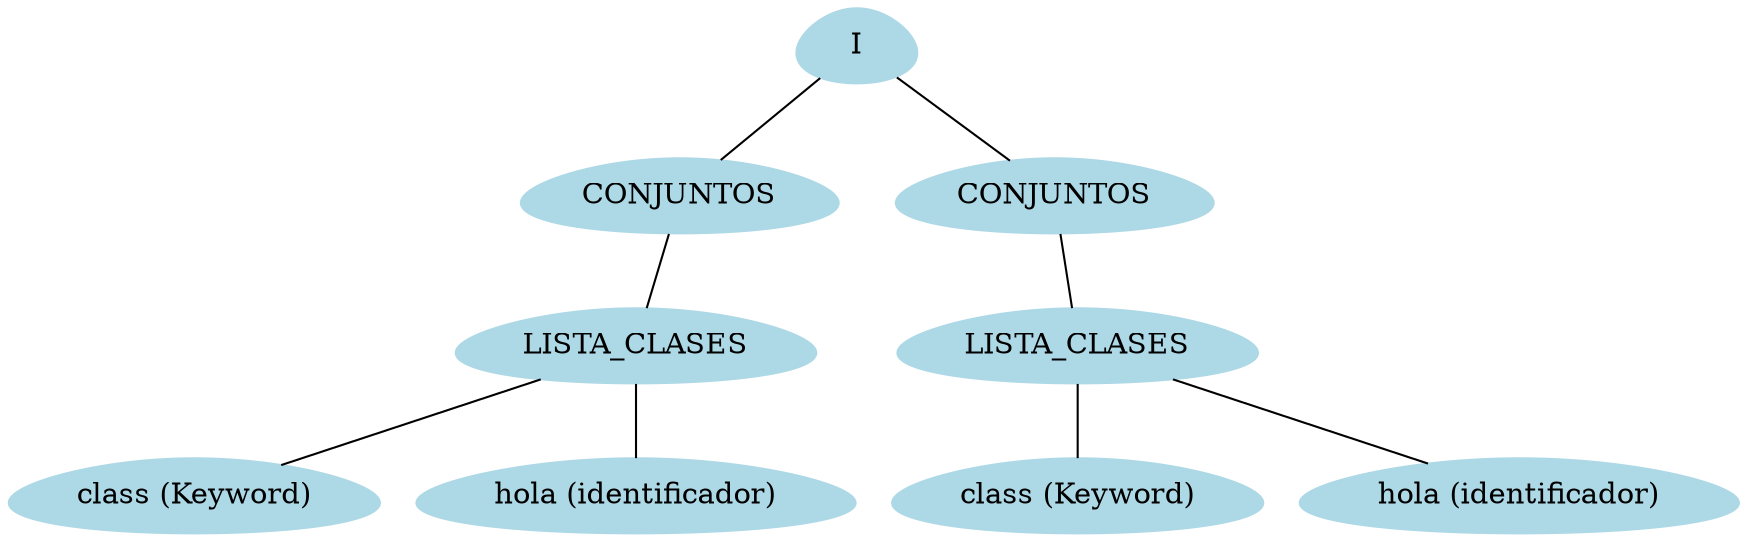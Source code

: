 graph G {node [shape = egg];node0[label = "I", style = filled, color = lightblue];node1[label = "CONJUNTOS", style = filled, color = lightblue];node2[label = "LISTA_CLASES", style = filled, color = lightblue];node3[label = "class (Keyword)", style = filled, color = lightblue];node4[label = "hola (identificador)", style = filled, color = lightblue];node5[label = "CONJUNTOS", style = filled, color = lightblue];node6[label = "LISTA_CLASES", style = filled, color = lightblue];node7[label = "class (Keyword)", style = filled, color = lightblue];node8[label = "hola (identificador)", style = filled, color = lightblue];"node0"--"node1""node1"--"node2""node2"--"node3""node2"--"node4""node0"--"node5""node5"--"node6""node6"--"node7""node6"--"node8"}